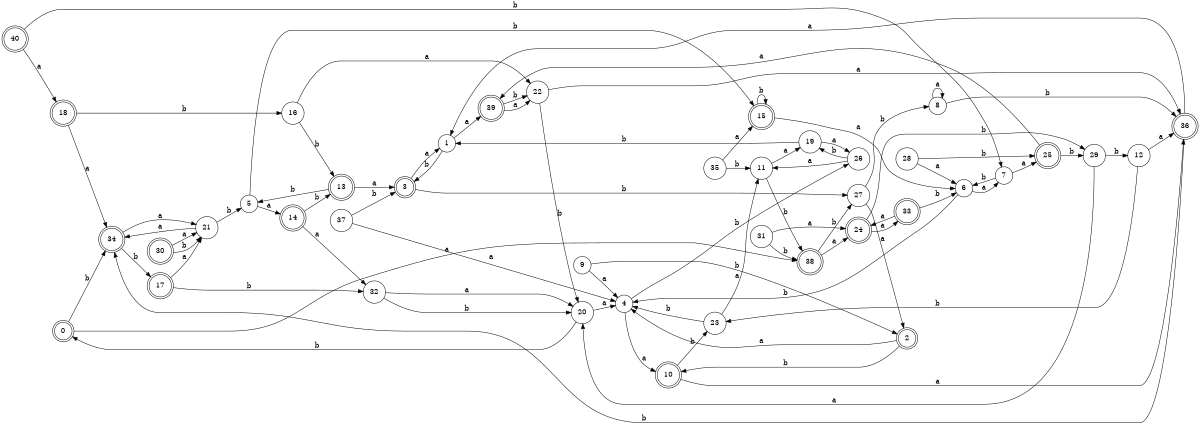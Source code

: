 digraph n33_10 {
__start0 [label="" shape="none"];

rankdir=LR;
size="8,5";

s0 [style="rounded,filled", color="black", fillcolor="white" shape="doublecircle", label="0"];
s1 [style="filled", color="black", fillcolor="white" shape="circle", label="1"];
s2 [style="rounded,filled", color="black", fillcolor="white" shape="doublecircle", label="2"];
s3 [style="rounded,filled", color="black", fillcolor="white" shape="doublecircle", label="3"];
s4 [style="filled", color="black", fillcolor="white" shape="circle", label="4"];
s5 [style="filled", color="black", fillcolor="white" shape="circle", label="5"];
s6 [style="filled", color="black", fillcolor="white" shape="circle", label="6"];
s7 [style="filled", color="black", fillcolor="white" shape="circle", label="7"];
s8 [style="filled", color="black", fillcolor="white" shape="circle", label="8"];
s9 [style="filled", color="black", fillcolor="white" shape="circle", label="9"];
s10 [style="rounded,filled", color="black", fillcolor="white" shape="doublecircle", label="10"];
s11 [style="filled", color="black", fillcolor="white" shape="circle", label="11"];
s12 [style="filled", color="black", fillcolor="white" shape="circle", label="12"];
s13 [style="rounded,filled", color="black", fillcolor="white" shape="doublecircle", label="13"];
s14 [style="rounded,filled", color="black", fillcolor="white" shape="doublecircle", label="14"];
s15 [style="rounded,filled", color="black", fillcolor="white" shape="doublecircle", label="15"];
s16 [style="filled", color="black", fillcolor="white" shape="circle", label="16"];
s17 [style="rounded,filled", color="black", fillcolor="white" shape="doublecircle", label="17"];
s18 [style="rounded,filled", color="black", fillcolor="white" shape="doublecircle", label="18"];
s19 [style="filled", color="black", fillcolor="white" shape="circle", label="19"];
s20 [style="filled", color="black", fillcolor="white" shape="circle", label="20"];
s21 [style="filled", color="black", fillcolor="white" shape="circle", label="21"];
s22 [style="filled", color="black", fillcolor="white" shape="circle", label="22"];
s23 [style="filled", color="black", fillcolor="white" shape="circle", label="23"];
s24 [style="rounded,filled", color="black", fillcolor="white" shape="doublecircle", label="24"];
s25 [style="rounded,filled", color="black", fillcolor="white" shape="doublecircle", label="25"];
s26 [style="filled", color="black", fillcolor="white" shape="circle", label="26"];
s27 [style="filled", color="black", fillcolor="white" shape="circle", label="27"];
s28 [style="filled", color="black", fillcolor="white" shape="circle", label="28"];
s29 [style="filled", color="black", fillcolor="white" shape="circle", label="29"];
s30 [style="rounded,filled", color="black", fillcolor="white" shape="doublecircle", label="30"];
s31 [style="filled", color="black", fillcolor="white" shape="circle", label="31"];
s32 [style="filled", color="black", fillcolor="white" shape="circle", label="32"];
s33 [style="rounded,filled", color="black", fillcolor="white" shape="doublecircle", label="33"];
s34 [style="rounded,filled", color="black", fillcolor="white" shape="doublecircle", label="34"];
s35 [style="filled", color="black", fillcolor="white" shape="circle", label="35"];
s36 [style="rounded,filled", color="black", fillcolor="white" shape="doublecircle", label="36"];
s37 [style="filled", color="black", fillcolor="white" shape="circle", label="37"];
s38 [style="rounded,filled", color="black", fillcolor="white" shape="doublecircle", label="38"];
s39 [style="rounded,filled", color="black", fillcolor="white" shape="doublecircle", label="39"];
s40 [style="rounded,filled", color="black", fillcolor="white" shape="doublecircle", label="40"];
s0 -> s38 [label="a"];
s0 -> s34 [label="b"];
s1 -> s39 [label="a"];
s1 -> s3 [label="b"];
s2 -> s4 [label="a"];
s2 -> s10 [label="b"];
s3 -> s1 [label="a"];
s3 -> s27 [label="b"];
s4 -> s10 [label="a"];
s4 -> s26 [label="b"];
s5 -> s14 [label="a"];
s5 -> s15 [label="b"];
s6 -> s7 [label="a"];
s6 -> s4 [label="b"];
s7 -> s25 [label="a"];
s7 -> s6 [label="b"];
s8 -> s8 [label="a"];
s8 -> s36 [label="b"];
s9 -> s4 [label="a"];
s9 -> s2 [label="b"];
s10 -> s36 [label="a"];
s10 -> s23 [label="b"];
s11 -> s19 [label="a"];
s11 -> s38 [label="b"];
s12 -> s36 [label="a"];
s12 -> s23 [label="b"];
s13 -> s3 [label="a"];
s13 -> s5 [label="b"];
s14 -> s32 [label="a"];
s14 -> s13 [label="b"];
s15 -> s6 [label="a"];
s15 -> s15 [label="b"];
s16 -> s22 [label="a"];
s16 -> s13 [label="b"];
s17 -> s21 [label="a"];
s17 -> s32 [label="b"];
s18 -> s34 [label="a"];
s18 -> s16 [label="b"];
s19 -> s26 [label="a"];
s19 -> s1 [label="b"];
s20 -> s4 [label="a"];
s20 -> s0 [label="b"];
s21 -> s34 [label="a"];
s21 -> s5 [label="b"];
s22 -> s36 [label="a"];
s22 -> s20 [label="b"];
s23 -> s11 [label="a"];
s23 -> s4 [label="b"];
s24 -> s33 [label="a"];
s24 -> s29 [label="b"];
s25 -> s39 [label="a"];
s25 -> s29 [label="b"];
s26 -> s11 [label="a"];
s26 -> s19 [label="b"];
s27 -> s2 [label="a"];
s27 -> s8 [label="b"];
s28 -> s6 [label="a"];
s28 -> s25 [label="b"];
s29 -> s20 [label="a"];
s29 -> s12 [label="b"];
s30 -> s21 [label="a"];
s30 -> s21 [label="b"];
s31 -> s24 [label="a"];
s31 -> s38 [label="b"];
s32 -> s20 [label="a"];
s32 -> s20 [label="b"];
s33 -> s24 [label="a"];
s33 -> s6 [label="b"];
s34 -> s21 [label="a"];
s34 -> s17 [label="b"];
s35 -> s15 [label="a"];
s35 -> s11 [label="b"];
s36 -> s1 [label="a"];
s36 -> s34 [label="b"];
s37 -> s4 [label="a"];
s37 -> s3 [label="b"];
s38 -> s24 [label="a"];
s38 -> s27 [label="b"];
s39 -> s22 [label="a"];
s39 -> s22 [label="b"];
s40 -> s18 [label="a"];
s40 -> s7 [label="b"];

}